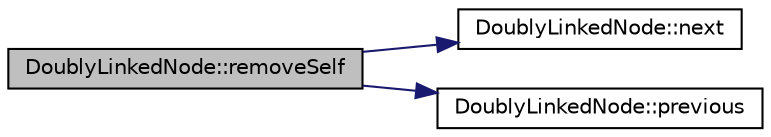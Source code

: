 digraph "DoublyLinkedNode::removeSelf"
{
  edge [fontname="Helvetica",fontsize="10",labelfontname="Helvetica",labelfontsize="10"];
  node [fontname="Helvetica",fontsize="10",shape=record];
  rankdir="LR";
  Node81 [label="DoublyLinkedNode::removeSelf",height=0.2,width=0.4,color="black", fillcolor="grey75", style="filled", fontcolor="black"];
  Node81 -> Node82 [color="midnightblue",fontsize="10",style="solid",fontname="Helvetica"];
  Node82 [label="DoublyLinkedNode::next",height=0.2,width=0.4,color="black", fillcolor="white", style="filled",URL="$d9/da3/class_doubly_linked_node.html#a67e53b9fd7e17a517f295d4b9bf47206"];
  Node81 -> Node83 [color="midnightblue",fontsize="10",style="solid",fontname="Helvetica"];
  Node83 [label="DoublyLinkedNode::previous",height=0.2,width=0.4,color="black", fillcolor="white", style="filled",URL="$d9/da3/class_doubly_linked_node.html#a6aded7e2cdd50528b4c8529f4c78fc0a"];
}
